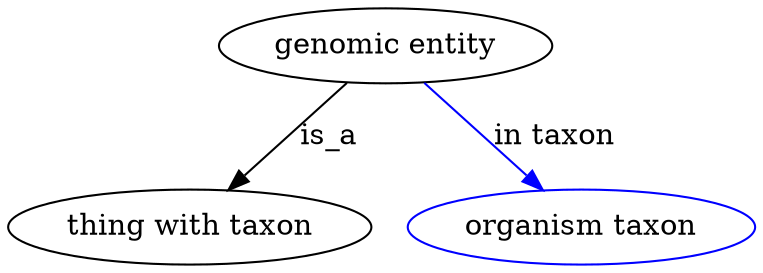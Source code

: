 digraph {
	graph [bb="0,0,358.28,123"];
	node [label="\N"];
	"genomic entity"	[height=0.5,
		label="genomic entity",
		pos="181.09,105",
		width=2.2206];
	"thing with taxon"	[height=0.5,
		pos="87.092,18",
		width=2.4192];
	"genomic entity" -> "thing with taxon"	[label=is_a,
		lp="154.09,61.5",
		pos="e,105.63,35.758 162.52,87.207 148.49,74.517 129.04,56.93 113.4,42.793"];
	"in taxon"	[color=blue,
		height=0.5,
		label="organism taxon",
		pos="275.09,18",
		width=2.3109];
	"genomic entity" -> "in taxon"	[color=blue,
		label="in taxon",
		lp="262.09,61.5",
		pos="e,256.56,35.758 199.66,87.207 213.7,74.517 233.15,56.93 248.78,42.793",
		style=solid];
}
